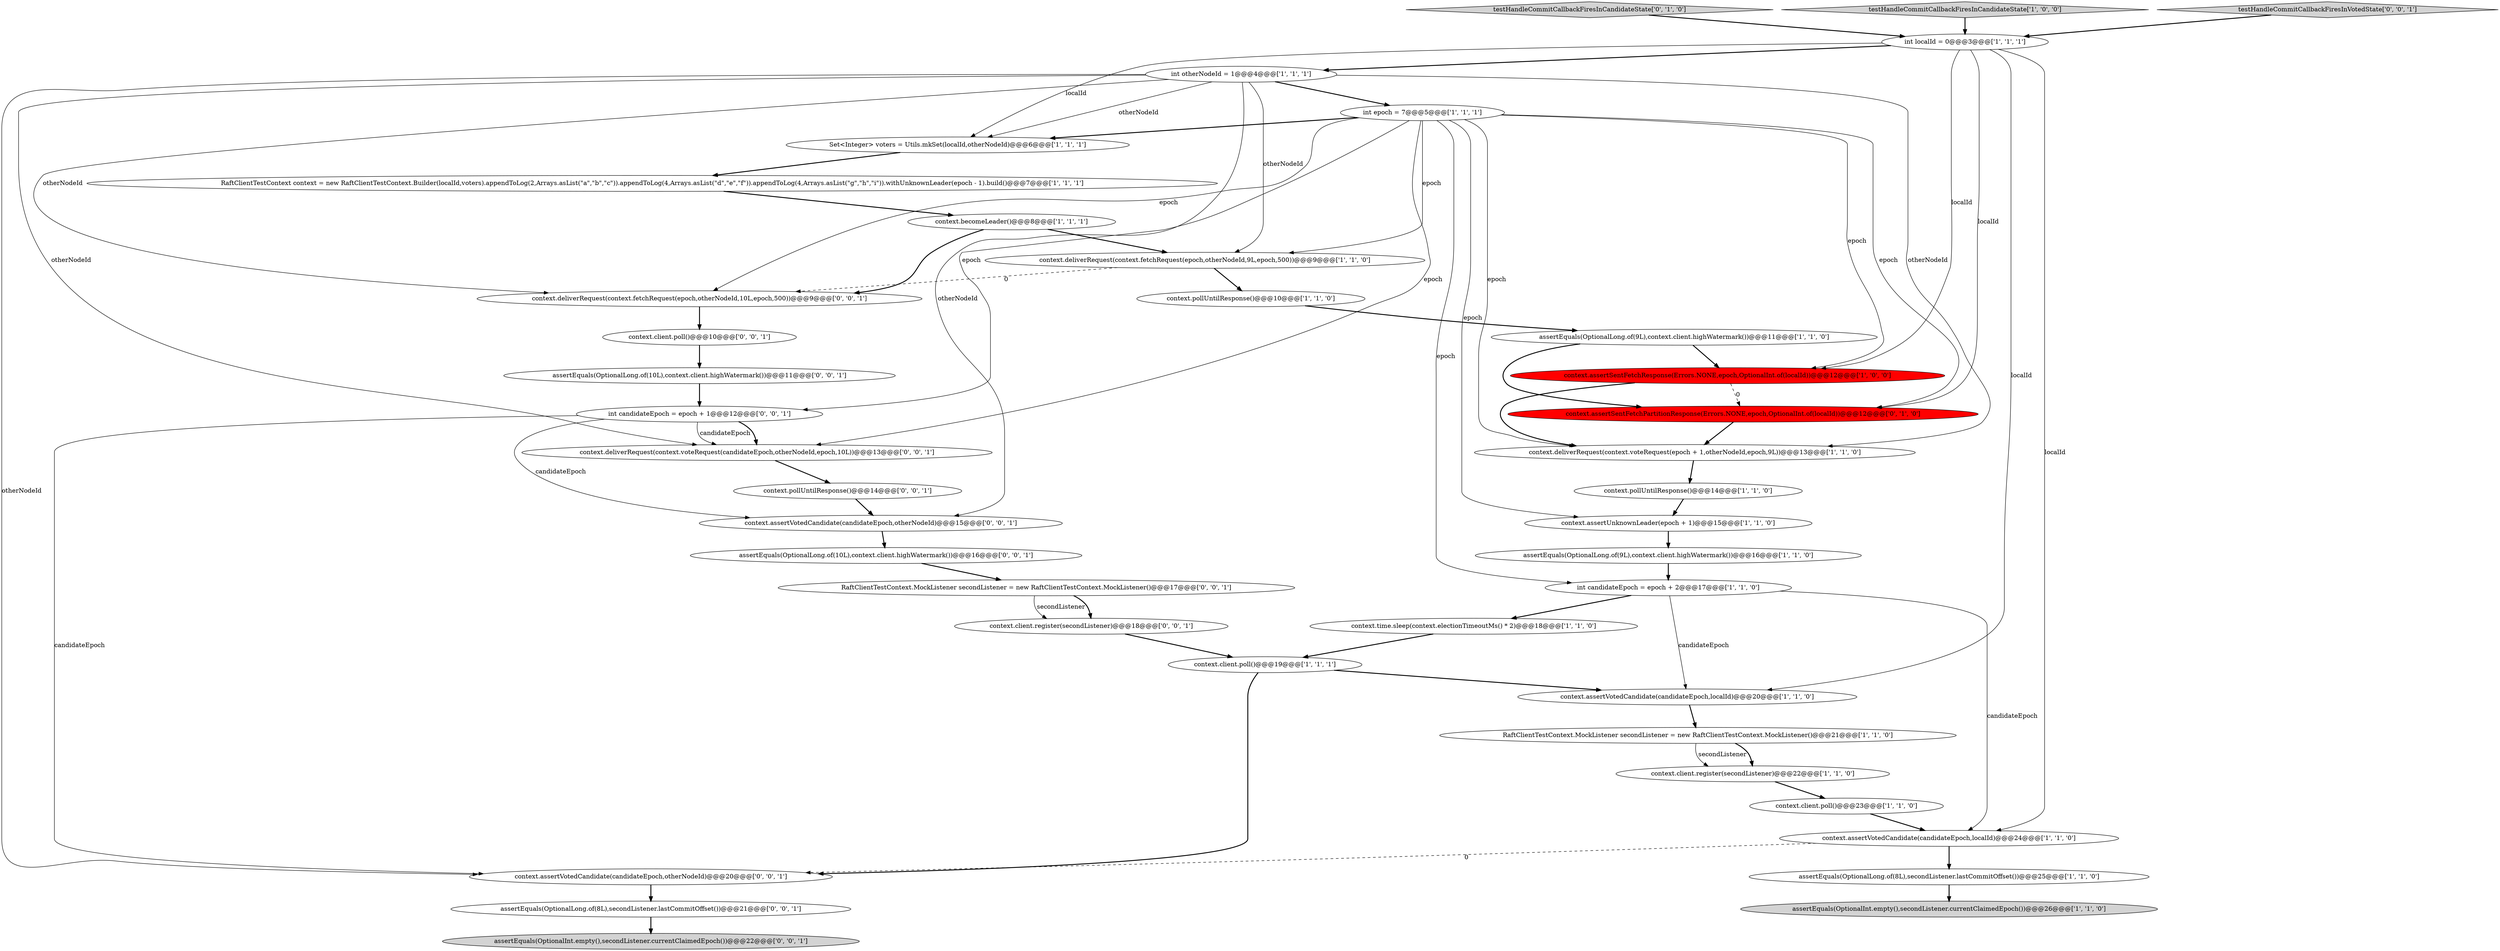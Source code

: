 digraph {
3 [style = filled, label = "context.assertVotedCandidate(candidateEpoch,localId)@@@20@@@['1', '1', '0']", fillcolor = white, shape = ellipse image = "AAA0AAABBB1BBB"];
40 [style = filled, label = "context.assertVotedCandidate(candidateEpoch,otherNodeId)@@@20@@@['0', '0', '1']", fillcolor = white, shape = ellipse image = "AAA0AAABBB3BBB"];
37 [style = filled, label = "int candidateEpoch = epoch + 1@@@12@@@['0', '0', '1']", fillcolor = white, shape = ellipse image = "AAA0AAABBB3BBB"];
25 [style = filled, label = "testHandleCommitCallbackFiresInCandidateState['0', '1', '0']", fillcolor = lightgray, shape = diamond image = "AAA0AAABBB2BBB"];
20 [style = filled, label = "context.assertUnknownLeader(epoch + 1)@@@15@@@['1', '1', '0']", fillcolor = white, shape = ellipse image = "AAA0AAABBB1BBB"];
16 [style = filled, label = "context.client.register(secondListener)@@@22@@@['1', '1', '0']", fillcolor = white, shape = ellipse image = "AAA0AAABBB1BBB"];
31 [style = filled, label = "context.deliverRequest(context.fetchRequest(epoch,otherNodeId,10L,epoch,500))@@@9@@@['0', '0', '1']", fillcolor = white, shape = ellipse image = "AAA0AAABBB3BBB"];
32 [style = filled, label = "assertEquals(OptionalLong.of(8L),secondListener.lastCommitOffset())@@@21@@@['0', '0', '1']", fillcolor = white, shape = ellipse image = "AAA0AAABBB3BBB"];
6 [style = filled, label = "assertEquals(OptionalInt.empty(),secondListener.currentClaimedEpoch())@@@26@@@['1', '1', '0']", fillcolor = lightgray, shape = ellipse image = "AAA0AAABBB1BBB"];
4 [style = filled, label = "context.pollUntilResponse()@@@14@@@['1', '1', '0']", fillcolor = white, shape = ellipse image = "AAA0AAABBB1BBB"];
9 [style = filled, label = "int otherNodeId = 1@@@4@@@['1', '1', '1']", fillcolor = white, shape = ellipse image = "AAA0AAABBB1BBB"];
15 [style = filled, label = "assertEquals(OptionalLong.of(9L),context.client.highWatermark())@@@16@@@['1', '1', '0']", fillcolor = white, shape = ellipse image = "AAA0AAABBB1BBB"];
22 [style = filled, label = "context.becomeLeader()@@@8@@@['1', '1', '1']", fillcolor = white, shape = ellipse image = "AAA0AAABBB1BBB"];
12 [style = filled, label = "int localId = 0@@@3@@@['1', '1', '1']", fillcolor = white, shape = ellipse image = "AAA0AAABBB1BBB"];
34 [style = filled, label = "context.deliverRequest(context.voteRequest(candidateEpoch,otherNodeId,epoch,10L))@@@13@@@['0', '0', '1']", fillcolor = white, shape = ellipse image = "AAA0AAABBB3BBB"];
2 [style = filled, label = "int epoch = 7@@@5@@@['1', '1', '1']", fillcolor = white, shape = ellipse image = "AAA0AAABBB1BBB"];
8 [style = filled, label = "context.deliverRequest(context.voteRequest(epoch + 1,otherNodeId,epoch,9L))@@@13@@@['1', '1', '0']", fillcolor = white, shape = ellipse image = "AAA0AAABBB1BBB"];
28 [style = filled, label = "assertEquals(OptionalInt.empty(),secondListener.currentClaimedEpoch())@@@22@@@['0', '0', '1']", fillcolor = lightgray, shape = ellipse image = "AAA0AAABBB3BBB"];
1 [style = filled, label = "RaftClientTestContext context = new RaftClientTestContext.Builder(localId,voters).appendToLog(2,Arrays.asList(\"a\",\"b\",\"c\")).appendToLog(4,Arrays.asList(\"d\",\"e\",\"f\")).appendToLog(4,Arrays.asList(\"g\",\"h\",\"i\")).withUnknownLeader(epoch - 1).build()@@@7@@@['1', '1', '1']", fillcolor = white, shape = ellipse image = "AAA0AAABBB1BBB"];
38 [style = filled, label = "RaftClientTestContext.MockListener secondListener = new RaftClientTestContext.MockListener()@@@17@@@['0', '0', '1']", fillcolor = white, shape = ellipse image = "AAA0AAABBB3BBB"];
30 [style = filled, label = "context.assertVotedCandidate(candidateEpoch,otherNodeId)@@@15@@@['0', '0', '1']", fillcolor = white, shape = ellipse image = "AAA0AAABBB3BBB"];
7 [style = filled, label = "context.deliverRequest(context.fetchRequest(epoch,otherNodeId,9L,epoch,500))@@@9@@@['1', '1', '0']", fillcolor = white, shape = ellipse image = "AAA0AAABBB1BBB"];
17 [style = filled, label = "context.time.sleep(context.electionTimeoutMs() * 2)@@@18@@@['1', '1', '0']", fillcolor = white, shape = ellipse image = "AAA0AAABBB1BBB"];
23 [style = filled, label = "assertEquals(OptionalLong.of(9L),context.client.highWatermark())@@@11@@@['1', '1', '0']", fillcolor = white, shape = ellipse image = "AAA0AAABBB1BBB"];
27 [style = filled, label = "assertEquals(OptionalLong.of(10L),context.client.highWatermark())@@@16@@@['0', '0', '1']", fillcolor = white, shape = ellipse image = "AAA0AAABBB3BBB"];
24 [style = filled, label = "int candidateEpoch = epoch + 2@@@17@@@['1', '1', '0']", fillcolor = white, shape = ellipse image = "AAA0AAABBB1BBB"];
21 [style = filled, label = "context.assertVotedCandidate(candidateEpoch,localId)@@@24@@@['1', '1', '0']", fillcolor = white, shape = ellipse image = "AAA0AAABBB1BBB"];
5 [style = filled, label = "context.client.poll()@@@19@@@['1', '1', '1']", fillcolor = white, shape = ellipse image = "AAA0AAABBB1BBB"];
19 [style = filled, label = "testHandleCommitCallbackFiresInCandidateState['1', '0', '0']", fillcolor = lightgray, shape = diamond image = "AAA0AAABBB1BBB"];
29 [style = filled, label = "assertEquals(OptionalLong.of(10L),context.client.highWatermark())@@@11@@@['0', '0', '1']", fillcolor = white, shape = ellipse image = "AAA0AAABBB3BBB"];
33 [style = filled, label = "testHandleCommitCallbackFiresInVotedState['0', '0', '1']", fillcolor = lightgray, shape = diamond image = "AAA0AAABBB3BBB"];
14 [style = filled, label = "context.pollUntilResponse()@@@10@@@['1', '1', '0']", fillcolor = white, shape = ellipse image = "AAA0AAABBB1BBB"];
35 [style = filled, label = "context.pollUntilResponse()@@@14@@@['0', '0', '1']", fillcolor = white, shape = ellipse image = "AAA0AAABBB3BBB"];
36 [style = filled, label = "context.client.poll()@@@10@@@['0', '0', '1']", fillcolor = white, shape = ellipse image = "AAA0AAABBB3BBB"];
39 [style = filled, label = "context.client.register(secondListener)@@@18@@@['0', '0', '1']", fillcolor = white, shape = ellipse image = "AAA0AAABBB3BBB"];
18 [style = filled, label = "Set<Integer> voters = Utils.mkSet(localId,otherNodeId)@@@6@@@['1', '1', '1']", fillcolor = white, shape = ellipse image = "AAA0AAABBB1BBB"];
10 [style = filled, label = "context.assertSentFetchResponse(Errors.NONE,epoch,OptionalInt.of(localId))@@@12@@@['1', '0', '0']", fillcolor = red, shape = ellipse image = "AAA1AAABBB1BBB"];
13 [style = filled, label = "RaftClientTestContext.MockListener secondListener = new RaftClientTestContext.MockListener()@@@21@@@['1', '1', '0']", fillcolor = white, shape = ellipse image = "AAA0AAABBB1BBB"];
26 [style = filled, label = "context.assertSentFetchPartitionResponse(Errors.NONE,epoch,OptionalInt.of(localId))@@@12@@@['0', '1', '0']", fillcolor = red, shape = ellipse image = "AAA1AAABBB2BBB"];
0 [style = filled, label = "assertEquals(OptionalLong.of(8L),secondListener.lastCommitOffset())@@@25@@@['1', '1', '0']", fillcolor = white, shape = ellipse image = "AAA0AAABBB1BBB"];
11 [style = filled, label = "context.client.poll()@@@23@@@['1', '1', '0']", fillcolor = white, shape = ellipse image = "AAA0AAABBB1BBB"];
5->3 [style = bold, label=""];
17->5 [style = bold, label=""];
27->38 [style = bold, label=""];
16->11 [style = bold, label=""];
38->39 [style = solid, label="secondListener"];
7->31 [style = dashed, label="0"];
21->0 [style = bold, label=""];
19->12 [style = bold, label=""];
2->7 [style = solid, label="epoch"];
9->2 [style = bold, label=""];
0->6 [style = bold, label=""];
39->5 [style = bold, label=""];
36->29 [style = bold, label=""];
2->34 [style = solid, label="epoch"];
11->21 [style = bold, label=""];
30->27 [style = bold, label=""];
2->20 [style = solid, label="epoch"];
23->26 [style = bold, label=""];
9->34 [style = solid, label="otherNodeId"];
22->31 [style = bold, label=""];
12->21 [style = solid, label="localId"];
37->30 [style = solid, label="candidateEpoch"];
2->18 [style = bold, label=""];
31->36 [style = bold, label=""];
2->24 [style = solid, label="epoch"];
26->8 [style = bold, label=""];
29->37 [style = bold, label=""];
33->12 [style = bold, label=""];
2->31 [style = solid, label="epoch"];
12->9 [style = bold, label=""];
37->40 [style = solid, label="candidateEpoch"];
38->39 [style = bold, label=""];
13->16 [style = solid, label="secondListener"];
22->7 [style = bold, label=""];
13->16 [style = bold, label=""];
37->34 [style = solid, label="candidateEpoch"];
7->14 [style = bold, label=""];
1->22 [style = bold, label=""];
9->40 [style = solid, label="otherNodeId"];
2->37 [style = solid, label="epoch"];
10->26 [style = dashed, label="0"];
9->8 [style = solid, label="otherNodeId"];
14->23 [style = bold, label=""];
18->1 [style = bold, label=""];
10->8 [style = bold, label=""];
25->12 [style = bold, label=""];
9->30 [style = solid, label="otherNodeId"];
37->34 [style = bold, label=""];
15->24 [style = bold, label=""];
2->26 [style = solid, label="epoch"];
9->18 [style = solid, label="otherNodeId"];
24->17 [style = bold, label=""];
4->20 [style = bold, label=""];
12->26 [style = solid, label="localId"];
40->32 [style = bold, label=""];
23->10 [style = bold, label=""];
3->13 [style = bold, label=""];
2->10 [style = solid, label="epoch"];
24->3 [style = solid, label="candidateEpoch"];
21->40 [style = dashed, label="0"];
12->3 [style = solid, label="localId"];
34->35 [style = bold, label=""];
8->4 [style = bold, label=""];
5->40 [style = bold, label=""];
12->18 [style = solid, label="localId"];
12->10 [style = solid, label="localId"];
9->31 [style = solid, label="otherNodeId"];
20->15 [style = bold, label=""];
35->30 [style = bold, label=""];
32->28 [style = bold, label=""];
9->7 [style = solid, label="otherNodeId"];
2->8 [style = solid, label="epoch"];
24->21 [style = solid, label="candidateEpoch"];
}
